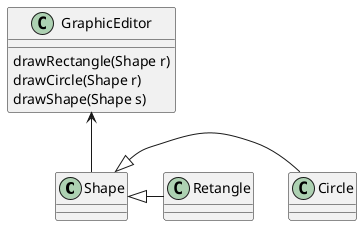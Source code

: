 @startuml

Shape <|- Circle


class Shape{

}


Shape <|- Retangle

GraphicEditor <-- Shape

class GraphicEditor{
drawRectangle(Shape r)
drawCircle(Shape r)
drawShape(Shape s)
}


class Retangle{
}

class Circle{

}

@enduml
